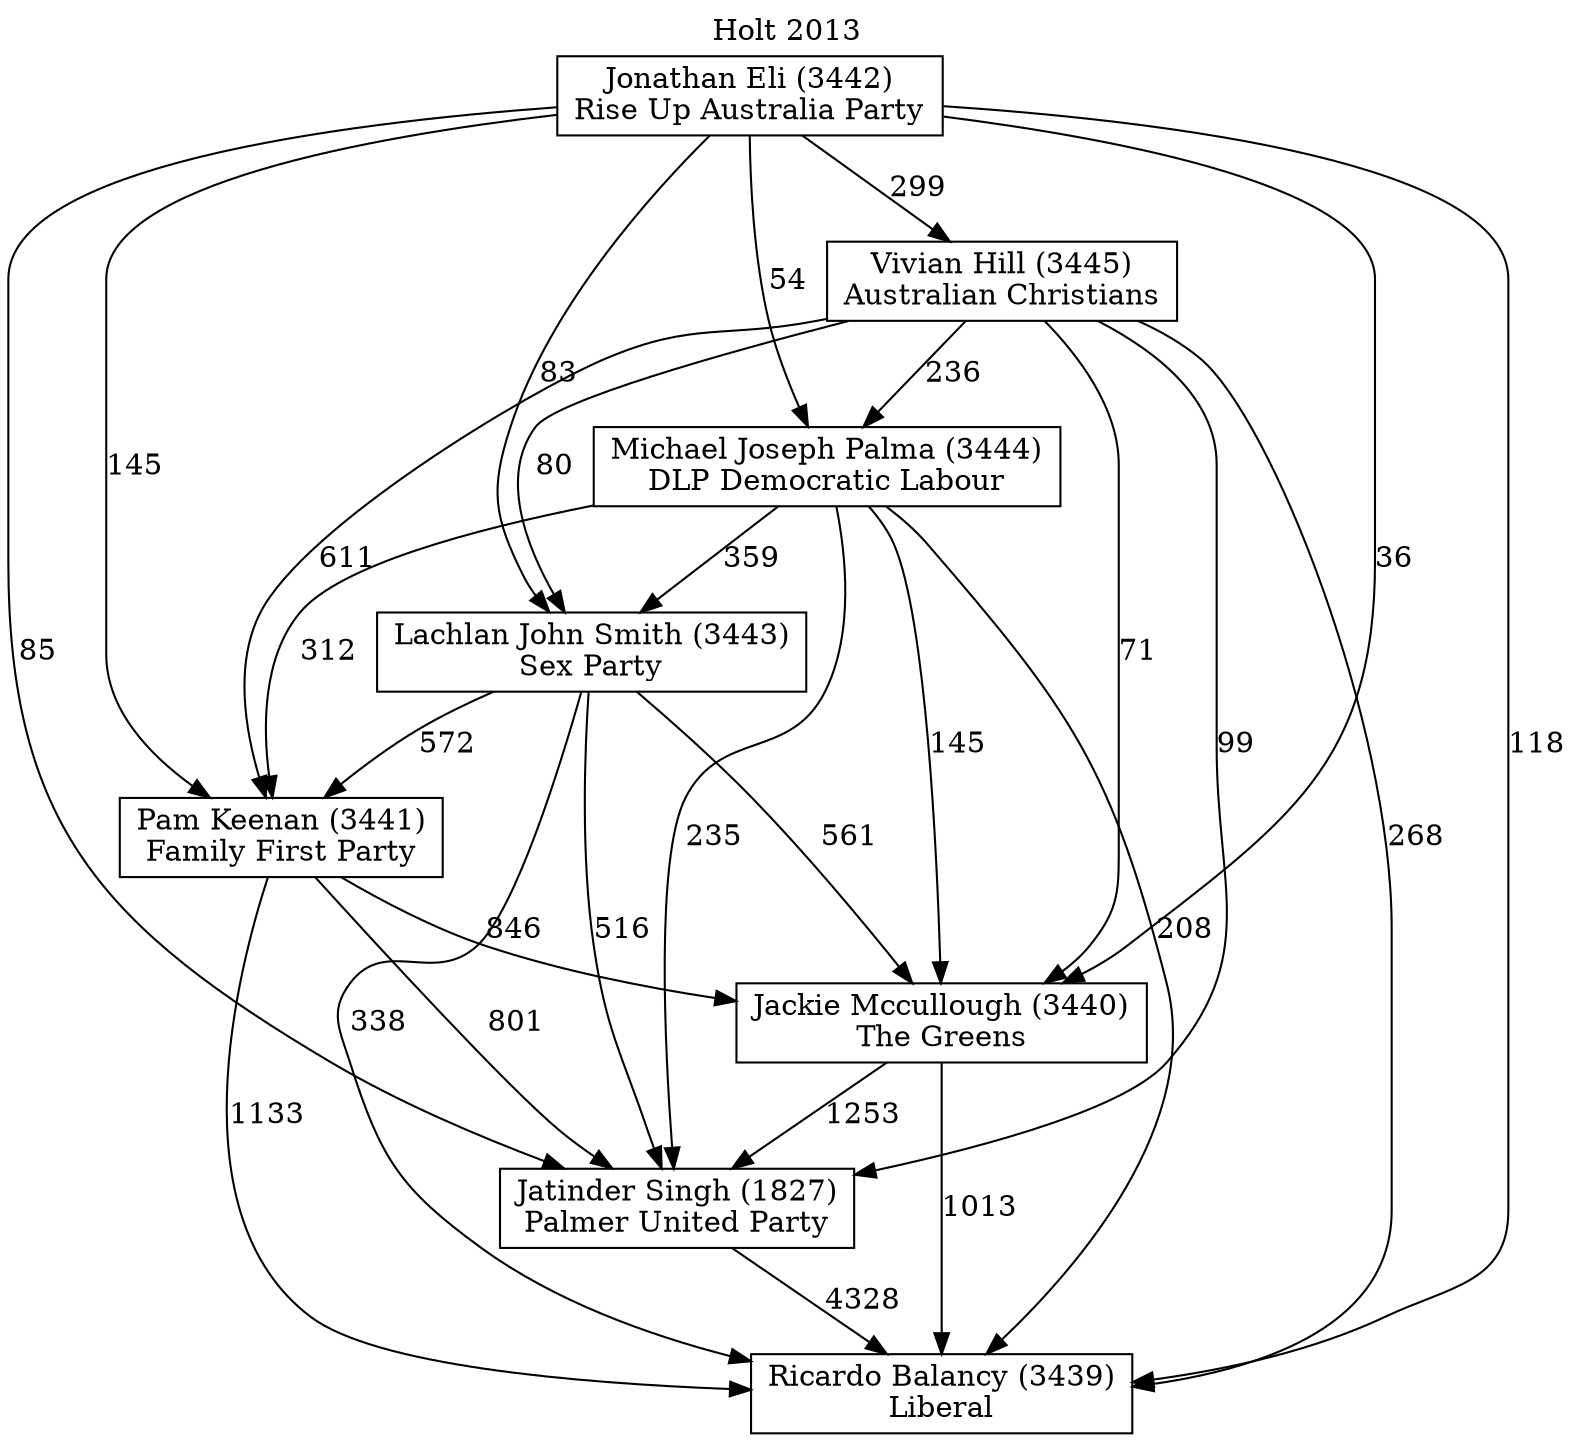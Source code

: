 // House preference flow
digraph "Ricardo Balancy (3439)_Holt_2013" {
	graph [label="Holt 2013" labelloc=t mclimit=10]
	node [shape=box]
	"Ricardo Balancy (3439)" [label="Ricardo Balancy (3439)
Liberal"]
	"Jatinder Singh (1827)" [label="Jatinder Singh (1827)
Palmer United Party"]
	"Jackie Mccullough (3440)" [label="Jackie Mccullough (3440)
The Greens"]
	"Pam Keenan (3441)" [label="Pam Keenan (3441)
Family First Party"]
	"Lachlan John Smith (3443)" [label="Lachlan John Smith (3443)
Sex Party"]
	"Michael Joseph Palma (3444)" [label="Michael Joseph Palma (3444)
DLP Democratic Labour"]
	"Vivian Hill (3445)" [label="Vivian Hill (3445)
Australian Christians"]
	"Jonathan Eli (3442)" [label="Jonathan Eli (3442)
Rise Up Australia Party"]
	"Jatinder Singh (1827)" -> "Ricardo Balancy (3439)" [label=4328]
	"Jackie Mccullough (3440)" -> "Jatinder Singh (1827)" [label=1253]
	"Pam Keenan (3441)" -> "Jackie Mccullough (3440)" [label=846]
	"Lachlan John Smith (3443)" -> "Pam Keenan (3441)" [label=572]
	"Michael Joseph Palma (3444)" -> "Lachlan John Smith (3443)" [label=359]
	"Vivian Hill (3445)" -> "Michael Joseph Palma (3444)" [label=236]
	"Jonathan Eli (3442)" -> "Vivian Hill (3445)" [label=299]
	"Jackie Mccullough (3440)" -> "Ricardo Balancy (3439)" [label=1013]
	"Pam Keenan (3441)" -> "Ricardo Balancy (3439)" [label=1133]
	"Lachlan John Smith (3443)" -> "Ricardo Balancy (3439)" [label=338]
	"Michael Joseph Palma (3444)" -> "Ricardo Balancy (3439)" [label=208]
	"Vivian Hill (3445)" -> "Ricardo Balancy (3439)" [label=268]
	"Jonathan Eli (3442)" -> "Ricardo Balancy (3439)" [label=118]
	"Jonathan Eli (3442)" -> "Michael Joseph Palma (3444)" [label=54]
	"Vivian Hill (3445)" -> "Lachlan John Smith (3443)" [label=80]
	"Jonathan Eli (3442)" -> "Lachlan John Smith (3443)" [label=83]
	"Michael Joseph Palma (3444)" -> "Pam Keenan (3441)" [label=312]
	"Vivian Hill (3445)" -> "Pam Keenan (3441)" [label=611]
	"Jonathan Eli (3442)" -> "Pam Keenan (3441)" [label=145]
	"Lachlan John Smith (3443)" -> "Jackie Mccullough (3440)" [label=561]
	"Michael Joseph Palma (3444)" -> "Jackie Mccullough (3440)" [label=145]
	"Vivian Hill (3445)" -> "Jackie Mccullough (3440)" [label=71]
	"Jonathan Eli (3442)" -> "Jackie Mccullough (3440)" [label=36]
	"Pam Keenan (3441)" -> "Jatinder Singh (1827)" [label=801]
	"Lachlan John Smith (3443)" -> "Jatinder Singh (1827)" [label=516]
	"Michael Joseph Palma (3444)" -> "Jatinder Singh (1827)" [label=235]
	"Vivian Hill (3445)" -> "Jatinder Singh (1827)" [label=99]
	"Jonathan Eli (3442)" -> "Jatinder Singh (1827)" [label=85]
}
